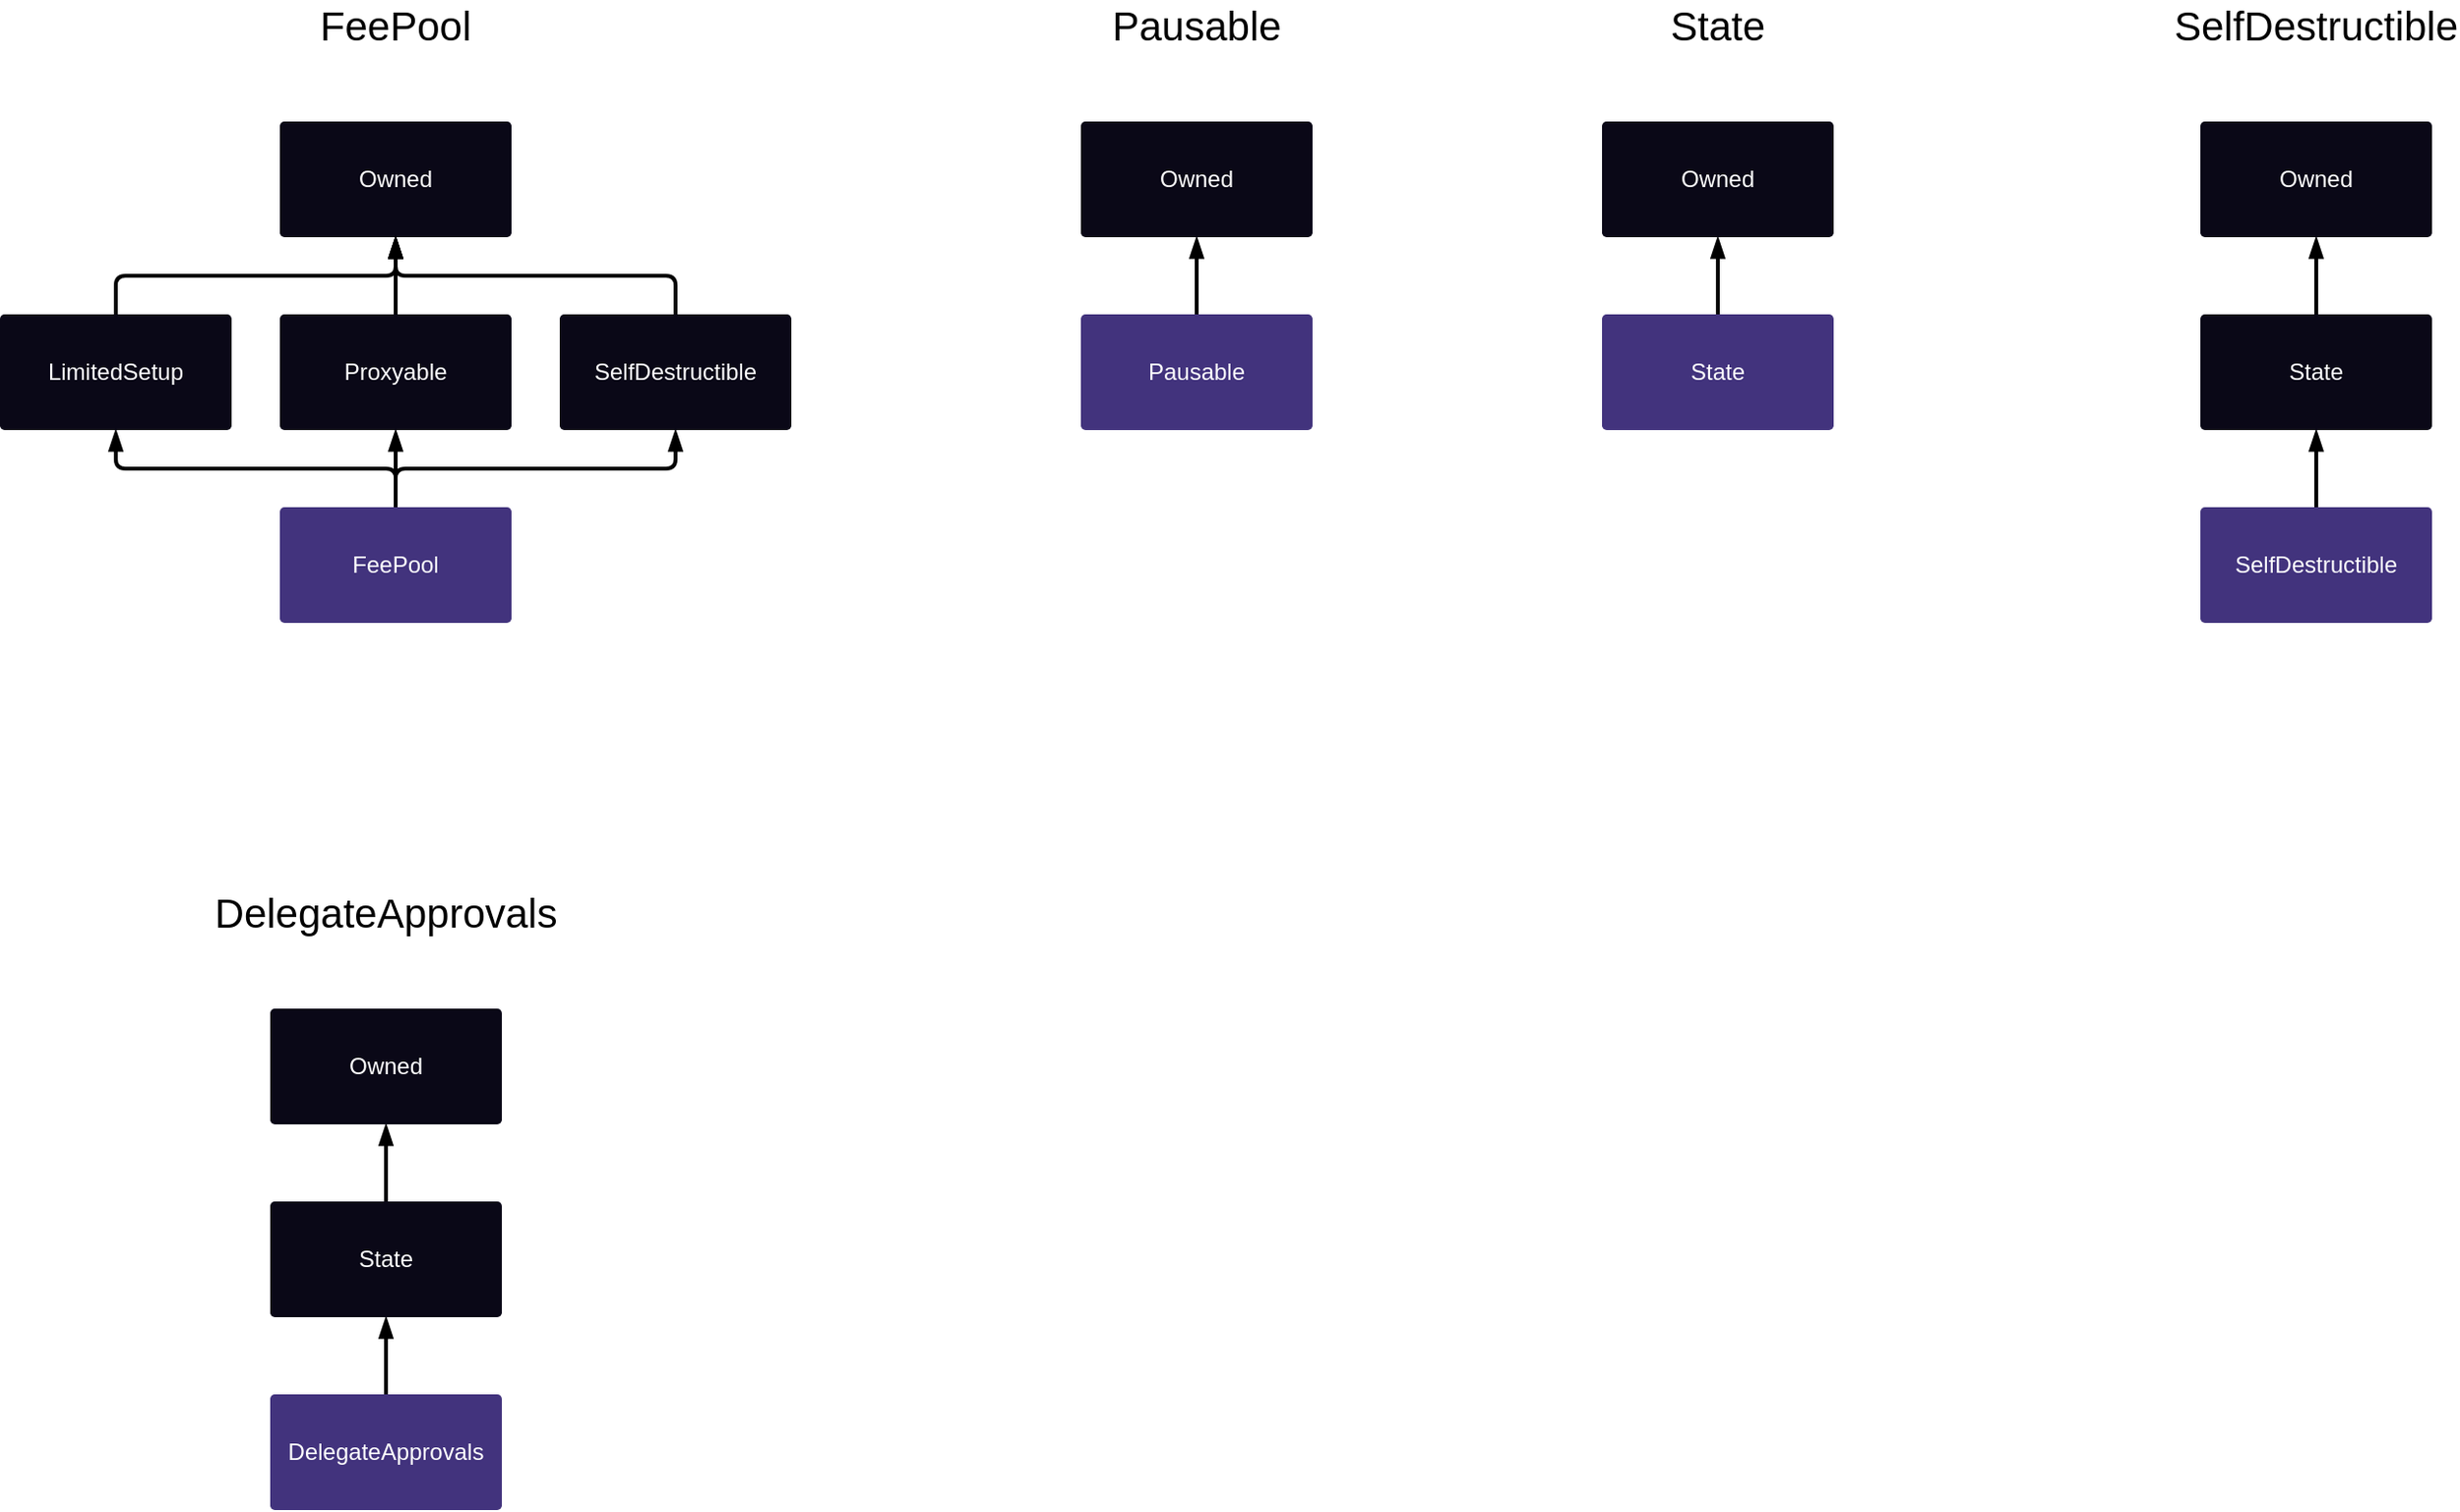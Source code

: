 <mxfile version="11.2.8" type="device" pages="1"><diagram id="GeBhjOawOfTG-TZ4o7KQ" name="Page-1"><mxGraphModel dx="1186" dy="778" grid="1" gridSize="10" guides="1" tooltips="1" connect="1" arrows="1" fold="1" page="1" pageScale="1" pageWidth="850" pageHeight="1100" math="0" shadow="0"><root><mxCell id="0"/><mxCell id="1" parent="0"/><mxCell id="AA69jOeBU6M6I2S-nlwK-6" style="edgeStyle=orthogonalEdgeStyle;rounded=1;orthogonalLoop=1;jettySize=auto;html=1;exitX=0.5;exitY=0;exitDx=0;exitDy=0;entryX=0.5;entryY=1;entryDx=0;entryDy=0;strokeWidth=2;arcSize=10;endArrow=blockThin;endFill=1;" edge="1" parent="1" source="AA69jOeBU6M6I2S-nlwK-1" target="AA69jOeBU6M6I2S-nlwK-2"><mxGeometry relative="1" as="geometry"/></mxCell><mxCell id="AA69jOeBU6M6I2S-nlwK-13" style="edgeStyle=orthogonalEdgeStyle;rounded=1;orthogonalLoop=1;jettySize=auto;html=1;exitX=0.5;exitY=0;exitDx=0;exitDy=0;strokeWidth=2;arcSize=10;endArrow=blockThin;endFill=1;" edge="1" parent="1" source="AA69jOeBU6M6I2S-nlwK-1" target="AA69jOeBU6M6I2S-nlwK-4"><mxGeometry relative="1" as="geometry"><Array as="points"><mxPoint x="245" y="300"/><mxPoint x="390" y="300"/></Array></mxGeometry></mxCell><mxCell id="AA69jOeBU6M6I2S-nlwK-14" style="edgeStyle=orthogonalEdgeStyle;rounded=1;orthogonalLoop=1;jettySize=auto;html=1;exitX=0.5;exitY=0;exitDx=0;exitDy=0;strokeWidth=2;arcSize=10;endArrow=blockThin;endFill=1;" edge="1" parent="1" source="AA69jOeBU6M6I2S-nlwK-1" target="AA69jOeBU6M6I2S-nlwK-5"><mxGeometry relative="1" as="geometry"><Array as="points"><mxPoint x="245" y="300"/><mxPoint x="100" y="300"/></Array></mxGeometry></mxCell><mxCell id="AA69jOeBU6M6I2S-nlwK-1" value="&lt;font color=&quot;#FFFFFF&quot;&gt;FeePool&lt;/font&gt;" style="rounded=1;whiteSpace=wrap;html=1;fillColor=#42337D;strokeColor=none;arcSize=4;gradientColor=none;" vertex="1" parent="1"><mxGeometry x="185" y="320" width="120" height="60" as="geometry"/></mxCell><mxCell id="AA69jOeBU6M6I2S-nlwK-7" style="edgeStyle=orthogonalEdgeStyle;rounded=1;orthogonalLoop=1;jettySize=auto;html=1;exitX=0.5;exitY=0;exitDx=0;exitDy=0;entryX=0.5;entryY=1;entryDx=0;entryDy=0;strokeWidth=2;arcSize=10;endArrow=blockThin;endFill=1;" edge="1" parent="1" source="AA69jOeBU6M6I2S-nlwK-2" target="AA69jOeBU6M6I2S-nlwK-3"><mxGeometry relative="1" as="geometry"/></mxCell><UserObject label="&lt;font color=&quot;#FFFFFF&quot;&gt;Proxyable&lt;/font&gt;" link="Proxyable" id="AA69jOeBU6M6I2S-nlwK-2"><mxCell style="rounded=1;whiteSpace=wrap;html=1;fillColor=#0a0817;strokeColor=none;arcSize=4;" vertex="1" parent="1"><mxGeometry x="185" y="220" width="120" height="60" as="geometry"/></mxCell></UserObject><UserObject label="&lt;font color=&quot;#FFFFFF&quot;&gt;Owned&lt;/font&gt;" link="Owned" id="AA69jOeBU6M6I2S-nlwK-3"><mxCell style="rounded=1;whiteSpace=wrap;html=1;fillColor=#0a0817;strokeColor=none;arcSize=4;" vertex="1" parent="1"><mxGeometry x="185" y="120" width="120" height="60" as="geometry"/></mxCell></UserObject><mxCell id="AA69jOeBU6M6I2S-nlwK-9" style="edgeStyle=orthogonalEdgeStyle;rounded=1;orthogonalLoop=1;jettySize=auto;html=1;exitX=0.5;exitY=0;exitDx=0;exitDy=0;strokeWidth=2;arcSize=10;endArrow=blockThin;endFill=1;" edge="1" parent="1" source="AA69jOeBU6M6I2S-nlwK-4" target="AA69jOeBU6M6I2S-nlwK-3"><mxGeometry relative="1" as="geometry"/></mxCell><UserObject label="&lt;div&gt;&lt;font color=&quot;#FFFFFF&quot;&gt;SelfDestructible&lt;/font&gt;&lt;/div&gt;" link="SelfDestructible" id="AA69jOeBU6M6I2S-nlwK-4"><mxCell style="rounded=1;whiteSpace=wrap;html=1;fillColor=#0a0817;strokeColor=none;arcSize=4;" vertex="1" parent="1"><mxGeometry x="330" y="220" width="120" height="60" as="geometry"/></mxCell></UserObject><mxCell id="AA69jOeBU6M6I2S-nlwK-10" style="edgeStyle=orthogonalEdgeStyle;rounded=1;orthogonalLoop=1;jettySize=auto;html=1;exitX=0.5;exitY=0;exitDx=0;exitDy=0;strokeWidth=2;arcSize=10;endArrow=blockThin;endFill=1;" edge="1" parent="1" source="AA69jOeBU6M6I2S-nlwK-5" target="AA69jOeBU6M6I2S-nlwK-3"><mxGeometry relative="1" as="geometry"/></mxCell><UserObject label="&lt;font style=&quot;font-size: 12px&quot; color=&quot;#FFFFFF&quot;&gt;LimitedSetup&lt;/font&gt;" link="LimitedSetup" id="AA69jOeBU6M6I2S-nlwK-5"><mxCell style="rounded=1;whiteSpace=wrap;html=1;fillColor=#0a0817;strokeColor=none;arcSize=4;" vertex="1" parent="1"><mxGeometry x="40" y="220" width="120" height="60" as="geometry"/></mxCell></UserObject><mxCell id="AA69jOeBU6M6I2S-nlwK-16" value="Pausable" style="text;html=1;strokeColor=none;fillColor=none;align=center;verticalAlign=middle;whiteSpace=wrap;rounded=0;fontSize=21;" vertex="1" parent="1"><mxGeometry x="640" y="60" width="40" height="20" as="geometry"/></mxCell><mxCell id="AA69jOeBU6M6I2S-nlwK-17" value="FeePool" style="text;html=1;strokeColor=none;fillColor=none;align=center;verticalAlign=middle;whiteSpace=wrap;rounded=0;fontSize=21;" vertex="1" parent="1"><mxGeometry x="225" y="60" width="40" height="20" as="geometry"/></mxCell><mxCell id="AA69jOeBU6M6I2S-nlwK-18" style="edgeStyle=orthogonalEdgeStyle;rounded=1;orthogonalLoop=1;jettySize=auto;html=1;exitX=0.5;exitY=0;exitDx=0;exitDy=0;entryX=0.5;entryY=1;entryDx=0;entryDy=0;strokeWidth=2;arcSize=10;endArrow=blockThin;endFill=1;" edge="1" parent="1" source="AA69jOeBU6M6I2S-nlwK-19" target="AA69jOeBU6M6I2S-nlwK-20"><mxGeometry relative="1" as="geometry"/></mxCell><UserObject label="&lt;font color=&quot;#FFFFFF&quot;&gt;Pausable&lt;/font&gt;" id="AA69jOeBU6M6I2S-nlwK-19"><mxCell style="rounded=1;whiteSpace=wrap;html=1;fillColor=#42337D;strokeColor=none;arcSize=4;" vertex="1" parent="1"><mxGeometry x="600" y="220" width="120" height="60" as="geometry"/></mxCell></UserObject><UserObject label="&lt;font color=&quot;#FFFFFF&quot;&gt;Owned&lt;/font&gt;" link="Owned" id="AA69jOeBU6M6I2S-nlwK-20"><mxCell style="rounded=1;whiteSpace=wrap;html=1;fillColor=#0a0817;strokeColor=none;arcSize=4;" vertex="1" parent="1"><mxGeometry x="600" y="120" width="120" height="60" as="geometry"/></mxCell></UserObject><mxCell id="AA69jOeBU6M6I2S-nlwK-21" value="&lt;div&gt;SelfDestructible&lt;/div&gt;" style="text;html=1;strokeColor=none;fillColor=none;align=center;verticalAlign=middle;whiteSpace=wrap;rounded=0;fontSize=21;" vertex="1" parent="1"><mxGeometry x="1220" y="60" width="40" height="20" as="geometry"/></mxCell><mxCell id="AA69jOeBU6M6I2S-nlwK-31" style="edgeStyle=orthogonalEdgeStyle;rounded=1;orthogonalLoop=1;jettySize=auto;html=1;exitX=0.5;exitY=0;exitDx=0;exitDy=0;entryX=0.5;entryY=1;entryDx=0;entryDy=0;strokeWidth=2;arcSize=10;endArrow=blockThin;endFill=1;" edge="1" parent="1" source="AA69jOeBU6M6I2S-nlwK-32" target="AA69jOeBU6M6I2S-nlwK-34"><mxGeometry relative="1" as="geometry"/></mxCell><mxCell id="AA69jOeBU6M6I2S-nlwK-32" value="&lt;font color=&quot;#FFFFFF&quot;&gt;SelfDestructible&lt;/font&gt;" style="rounded=1;whiteSpace=wrap;html=1;fillColor=#42337D;strokeColor=none;arcSize=4;gradientColor=none;" vertex="1" parent="1"><mxGeometry x="1180" y="320" width="120" height="60" as="geometry"/></mxCell><mxCell id="AA69jOeBU6M6I2S-nlwK-33" style="edgeStyle=orthogonalEdgeStyle;rounded=1;orthogonalLoop=1;jettySize=auto;html=1;exitX=0.5;exitY=0;exitDx=0;exitDy=0;entryX=0.5;entryY=1;entryDx=0;entryDy=0;strokeWidth=2;arcSize=10;endArrow=blockThin;endFill=1;" edge="1" parent="1" source="AA69jOeBU6M6I2S-nlwK-34" target="AA69jOeBU6M6I2S-nlwK-35"><mxGeometry relative="1" as="geometry"/></mxCell><UserObject label="&lt;font color=&quot;#FFFFFF&quot;&gt;State&lt;/font&gt;" link="State" id="AA69jOeBU6M6I2S-nlwK-34"><mxCell style="rounded=1;whiteSpace=wrap;html=1;fillColor=#0a0817;strokeColor=none;arcSize=4;" vertex="1" parent="1"><mxGeometry x="1180" y="220" width="120" height="60" as="geometry"/></mxCell></UserObject><UserObject label="&lt;font color=&quot;#FFFFFF&quot;&gt;Owned&lt;/font&gt;" link="Owned" id="AA69jOeBU6M6I2S-nlwK-35"><mxCell style="rounded=1;whiteSpace=wrap;html=1;fillColor=#0a0817;strokeColor=none;arcSize=4;" vertex="1" parent="1"><mxGeometry x="1180" y="120" width="120" height="60" as="geometry"/></mxCell></UserObject><mxCell id="AA69jOeBU6M6I2S-nlwK-36" style="edgeStyle=orthogonalEdgeStyle;rounded=1;orthogonalLoop=1;jettySize=auto;html=1;exitX=0.5;exitY=0;exitDx=0;exitDy=0;entryX=0.5;entryY=1;entryDx=0;entryDy=0;strokeWidth=2;arcSize=10;endArrow=blockThin;endFill=1;" edge="1" parent="1" source="AA69jOeBU6M6I2S-nlwK-37" target="AA69jOeBU6M6I2S-nlwK-38"><mxGeometry relative="1" as="geometry"/></mxCell><mxCell id="AA69jOeBU6M6I2S-nlwK-37" value="&lt;font color=&quot;#FFFFFF&quot;&gt;State&lt;/font&gt;" style="rounded=1;whiteSpace=wrap;html=1;fillColor=#42337D;strokeColor=none;arcSize=4;gradientColor=none;" vertex="1" parent="1"><mxGeometry x="870" y="220" width="120" height="60" as="geometry"/></mxCell><UserObject label="&lt;font color=&quot;#FFFFFF&quot;&gt;Owned&lt;/font&gt;" link="Owned" id="AA69jOeBU6M6I2S-nlwK-38"><mxCell style="rounded=1;whiteSpace=wrap;html=1;fillColor=#0a0817;strokeColor=none;arcSize=4;" vertex="1" parent="1"><mxGeometry x="870" y="120" width="120" height="60" as="geometry"/></mxCell></UserObject><mxCell id="AA69jOeBU6M6I2S-nlwK-39" value="State" style="text;html=1;strokeColor=none;fillColor=none;align=center;verticalAlign=middle;whiteSpace=wrap;rounded=0;fontSize=21;" vertex="1" parent="1"><mxGeometry x="910" y="60" width="40" height="20" as="geometry"/></mxCell><mxCell id="AA69jOeBU6M6I2S-nlwK-41" style="edgeStyle=orthogonalEdgeStyle;rounded=1;orthogonalLoop=1;jettySize=auto;html=1;exitX=0.5;exitY=0;exitDx=0;exitDy=0;entryX=0.5;entryY=1;entryDx=0;entryDy=0;strokeWidth=2;arcSize=10;endArrow=blockThin;endFill=1;" edge="1" parent="1" source="AA69jOeBU6M6I2S-nlwK-42" target="AA69jOeBU6M6I2S-nlwK-43"><mxGeometry relative="1" as="geometry"/></mxCell><UserObject label="&lt;font color=&quot;#FFFFFF&quot;&gt;DelegateApprovals&lt;/font&gt;" link="DelegateApprovals" id="AA69jOeBU6M6I2S-nlwK-42"><mxCell style="rounded=1;whiteSpace=wrap;html=1;fillColor=#42337D;strokeColor=none;arcSize=4;gradientColor=none;" vertex="1" parent="1"><mxGeometry x="180" y="780" width="120" height="60" as="geometry"/></mxCell></UserObject><mxCell id="AA69jOeBU6M6I2S-nlwK-46" style="edgeStyle=orthogonalEdgeStyle;rounded=1;orthogonalLoop=1;jettySize=auto;html=1;exitX=0.5;exitY=0;exitDx=0;exitDy=0;entryX=0.5;entryY=1;entryDx=0;entryDy=0;endArrow=blockThin;endFill=1;strokeWidth=2;fontSize=21;" edge="1" parent="1" source="AA69jOeBU6M6I2S-nlwK-43" target="AA69jOeBU6M6I2S-nlwK-45"><mxGeometry relative="1" as="geometry"/></mxCell><UserObject label="&lt;font color=&quot;#FFFFFF&quot;&gt;State&lt;/font&gt;" link="State" id="AA69jOeBU6M6I2S-nlwK-43"><mxCell style="rounded=1;whiteSpace=wrap;html=1;fillColor=#0a0817;strokeColor=none;arcSize=4;" vertex="1" parent="1"><mxGeometry x="180" y="680" width="120" height="60" as="geometry"/></mxCell></UserObject><mxCell id="AA69jOeBU6M6I2S-nlwK-44" value="DelegateApprovals" style="text;html=1;strokeColor=none;fillColor=none;align=center;verticalAlign=middle;whiteSpace=wrap;rounded=0;fontSize=21;" vertex="1" parent="1"><mxGeometry x="220" y="520" width="40" height="20" as="geometry"/></mxCell><UserObject label="&lt;font color=&quot;#FFFFFF&quot;&gt;Owned&lt;/font&gt;" link="Owned" id="AA69jOeBU6M6I2S-nlwK-45"><mxCell style="rounded=1;whiteSpace=wrap;html=1;fillColor=#0a0817;strokeColor=none;arcSize=4;" vertex="1" parent="1"><mxGeometry x="180" y="580" width="120" height="60" as="geometry"/></mxCell></UserObject></root></mxGraphModel></diagram></mxfile>